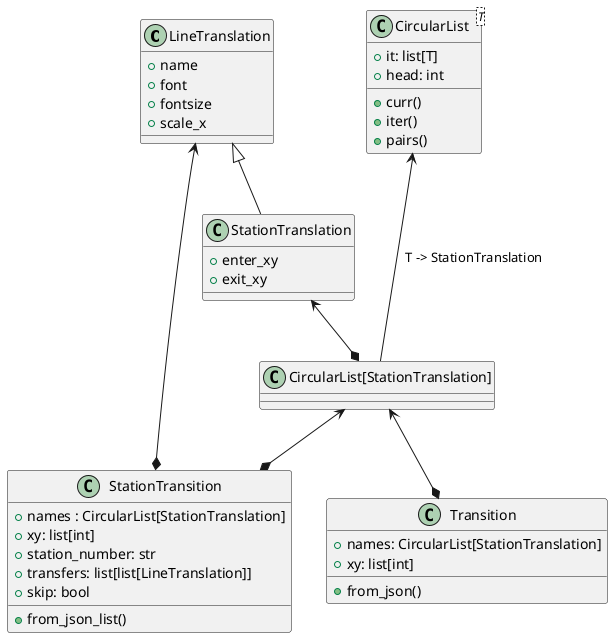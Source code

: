 @startuml

class LineTranslation {
    +name
    +font
    +fontsize
    +scale_x
}

class StationTranslation extends LineTranslation {
    +enter_xy
    +exit_xy
}

class CircularList<T> {
    +it: list[T]
    +head: int
    +curr()
    +iter()
    +pairs()
}

class Transition {
    +names: CircularList[StationTranslation]
    +xy: list[int]
    +from_json()
}

class StationTransition {
    +names : CircularList[StationTranslation]
    +xy: list[int]
    +station_number: str
    +transfers: list[list[LineTranslation]]
    +skip: bool
    +from_json_list()
}


"CircularList[StationTranslation]" --up-> CircularList: T -> StationTranslation
"CircularList[StationTranslation]" *-up-> StationTranslation

Transition *-up-> "CircularList[StationTranslation]"
StationTransition *-up-> "CircularList[StationTranslation]"
StationTransition *-up--> LineTranslation

@enduml
